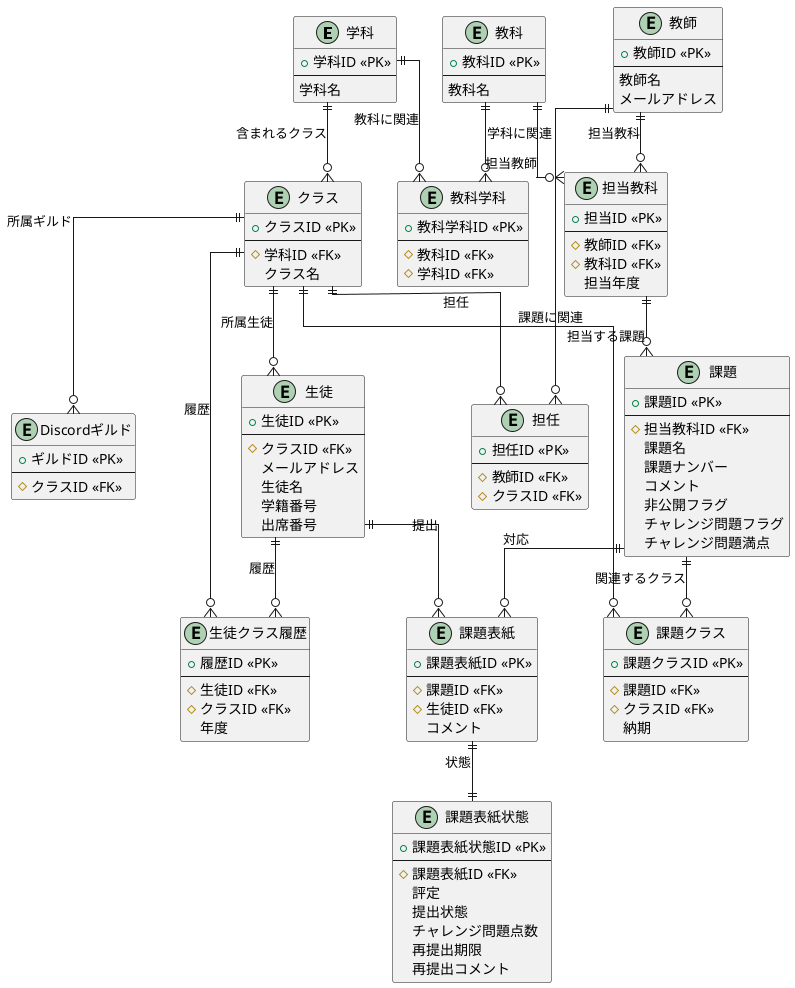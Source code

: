 @startuml ScholorSync

entity "学科" as department {
  + 学科ID <<PK>>
  --
  学科名
}

entity "クラス" as school_class {
  + クラスID <<PK>>
  --
  # 学科ID <<FK>>
  クラス名
}

entity "Discordギルド" as discord_guild {
  + ギルドID <<PK>>
  --
  # クラスID <<FK>>
}

entity "生徒" as student {
  + 生徒ID <<PK>>
  --
  # クラスID <<FK>>
  メールアドレス
  生徒名
  学籍番号
  出席番号
}

entity "教師" as teacher {
  + 教師ID <<PK>>
  --
  教師名
  メールアドレス
}

entity "担任" as class_teacher {
  + 担任ID <<PK>>
  --
  # 教師ID <<FK>>
  # クラスID <<FK>>
}

entity "教科" as subject {
  + 教科ID <<PK>>
  --
  教科名
}

entity "担当教科" as teacher_subject {
  + 担当ID <<PK>>
  --
  # 教師ID <<FK>>
  # 教科ID <<FK>>
  担当年度
}

entity "課題" as issue {
  + 課題ID <<PK>>
  --
  # 担当教科ID <<FK>>
  課題名
  課題ナンバー
  コメント
  非公開フラグ
  チャレンジ問題フラグ
  チャレンジ問題満点
}

entity "課題表紙" as issueCover {
  + 課題表紙ID <<PK>>
  --
  # 課題ID <<FK>>
  # 生徒ID <<FK>>
  コメント
}

entity "課題表紙状態" as issueCoverStatus {
  + 課題表紙状態ID <<PK>>
  --
  # 課題表紙ID <<FK>>
  評定
  提出状態
  チャレンジ問題点数
  再提出期限
  再提出コメント
}

entity "教科学科" as subject_department {
  + 教科学科ID <<PK>>
  --
  # 教科ID <<FK>>
  # 学科ID <<FK>>
}

entity "課題クラス" as issue_class {
  + 課題クラスID <<PK>>
  --
  # 課題ID <<FK>>
  # クラスID <<FK>>
  納期
}

entity "生徒クラス履歴" as student_class_history {
  + 履歴ID <<PK>>
  --
  # 生徒ID <<FK>>
  # クラスID <<FK>>
  年度
}

' エンティティ間の関係
department ||--o{ school_class : 含まれるクラス
department ||--o{ subject_department : 教科に関連

school_class ||--o{ student : 所属生徒
school_class ||--o{ class_teacher : 担任
school_class ||--o{ issue_class : 課題に関連
school_class ||--o{ discord_guild : 所属ギルド

teacher ||--o{ class_teacher
teacher ||--o{ teacher_subject : 担当教科

subject ||--o{ teacher_subject : 担当教師
subject ||--o{ subject_department : 学科に関連

teacher_subject ||--o{ issue : 担当する課題

issue ||--o{ issueCover : 対応
issue ||--o{ issue_class : 関連するクラス

student ||--o{ issueCover : 提出

issueCover ||--|| issueCoverStatus : 状態

student ||--o{ student_class_history : 履歴
school_class ||--o{ student_class_history : 履歴

' 線種を直交線に設定
skinparam Linetype ortho

@enduml
